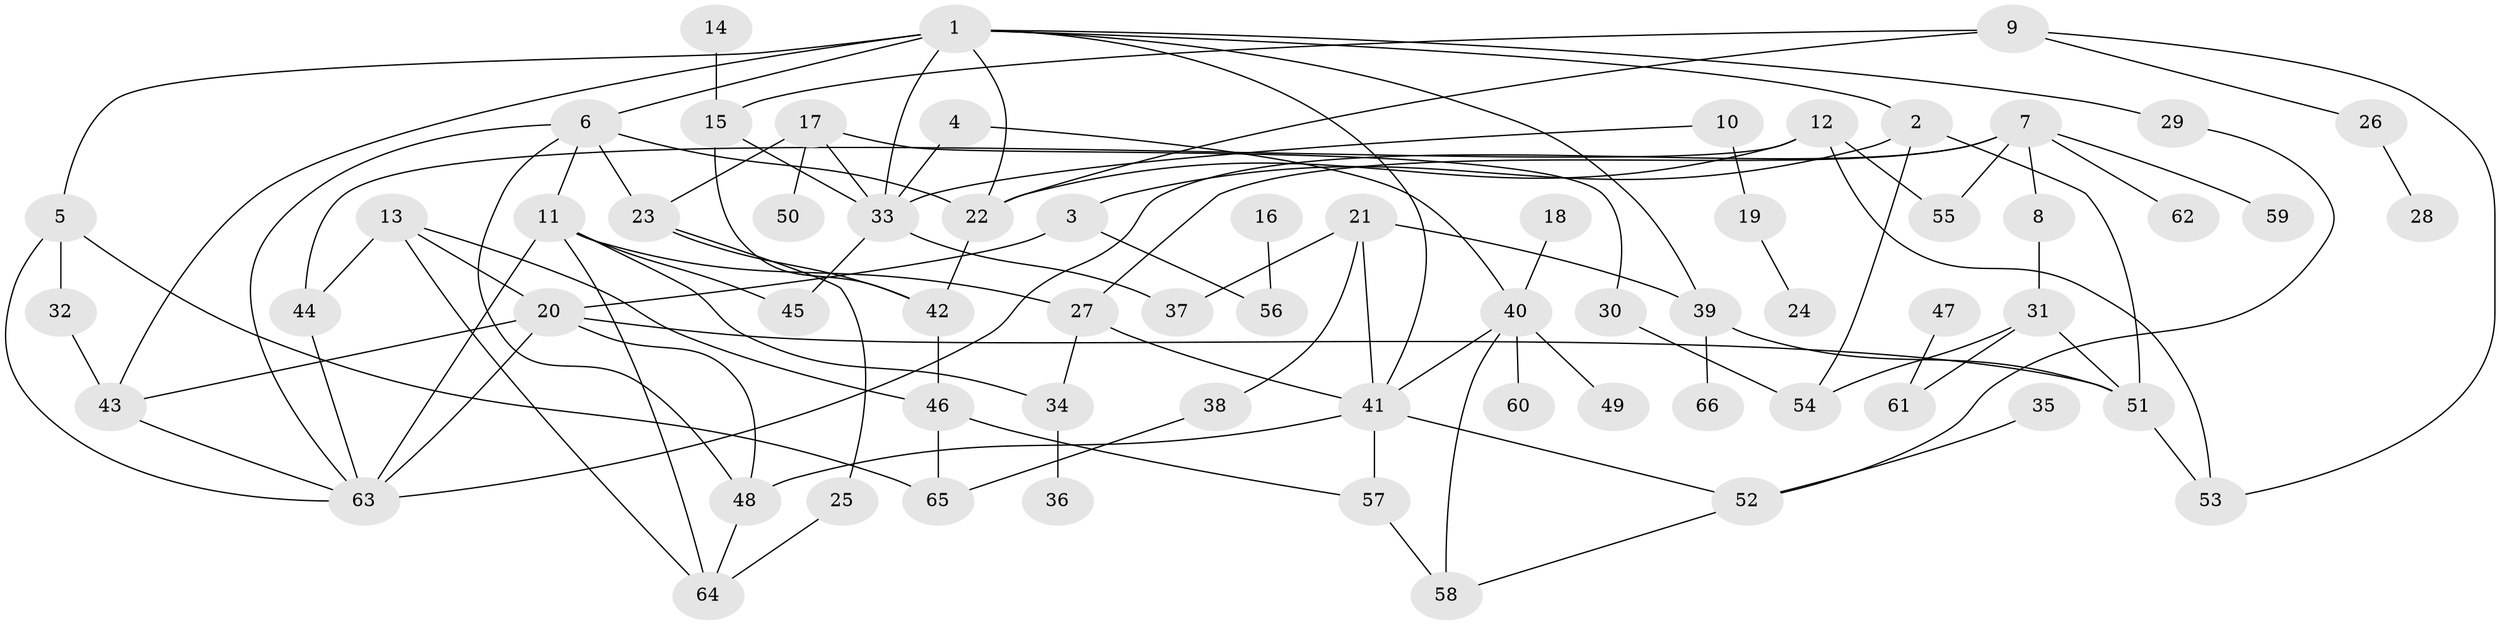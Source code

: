// original degree distribution, {7: 0.01834862385321101, 3: 0.22018348623853212, 8: 0.01834862385321101, 4: 0.12844036697247707, 2: 0.22018348623853212, 5: 0.11009174311926606, 6: 0.009174311926605505, 1: 0.27522935779816515}
// Generated by graph-tools (version 1.1) at 2025/36/03/04/25 23:36:01]
// undirected, 66 vertices, 105 edges
graph export_dot {
  node [color=gray90,style=filled];
  1;
  2;
  3;
  4;
  5;
  6;
  7;
  8;
  9;
  10;
  11;
  12;
  13;
  14;
  15;
  16;
  17;
  18;
  19;
  20;
  21;
  22;
  23;
  24;
  25;
  26;
  27;
  28;
  29;
  30;
  31;
  32;
  33;
  34;
  35;
  36;
  37;
  38;
  39;
  40;
  41;
  42;
  43;
  44;
  45;
  46;
  47;
  48;
  49;
  50;
  51;
  52;
  53;
  54;
  55;
  56;
  57;
  58;
  59;
  60;
  61;
  62;
  63;
  64;
  65;
  66;
  1 -- 2 [weight=1.0];
  1 -- 5 [weight=1.0];
  1 -- 6 [weight=1.0];
  1 -- 22 [weight=1.0];
  1 -- 29 [weight=1.0];
  1 -- 33 [weight=2.0];
  1 -- 39 [weight=1.0];
  1 -- 41 [weight=1.0];
  1 -- 43 [weight=1.0];
  2 -- 3 [weight=1.0];
  2 -- 51 [weight=1.0];
  2 -- 54 [weight=1.0];
  3 -- 20 [weight=1.0];
  3 -- 56 [weight=1.0];
  4 -- 33 [weight=1.0];
  4 -- 40 [weight=1.0];
  5 -- 32 [weight=1.0];
  5 -- 63 [weight=1.0];
  5 -- 65 [weight=1.0];
  6 -- 11 [weight=1.0];
  6 -- 22 [weight=1.0];
  6 -- 23 [weight=1.0];
  6 -- 48 [weight=1.0];
  6 -- 63 [weight=1.0];
  7 -- 8 [weight=1.0];
  7 -- 27 [weight=1.0];
  7 -- 55 [weight=1.0];
  7 -- 59 [weight=1.0];
  7 -- 62 [weight=1.0];
  7 -- 63 [weight=1.0];
  8 -- 31 [weight=1.0];
  9 -- 15 [weight=1.0];
  9 -- 22 [weight=1.0];
  9 -- 26 [weight=1.0];
  9 -- 53 [weight=1.0];
  10 -- 19 [weight=1.0];
  10 -- 33 [weight=1.0];
  11 -- 27 [weight=1.0];
  11 -- 34 [weight=1.0];
  11 -- 45 [weight=1.0];
  11 -- 63 [weight=2.0];
  11 -- 64 [weight=1.0];
  12 -- 22 [weight=1.0];
  12 -- 44 [weight=1.0];
  12 -- 53 [weight=1.0];
  12 -- 55 [weight=1.0];
  13 -- 20 [weight=1.0];
  13 -- 44 [weight=1.0];
  13 -- 46 [weight=1.0];
  13 -- 64 [weight=1.0];
  14 -- 15 [weight=1.0];
  15 -- 33 [weight=1.0];
  15 -- 42 [weight=1.0];
  16 -- 56 [weight=1.0];
  17 -- 23 [weight=1.0];
  17 -- 30 [weight=1.0];
  17 -- 33 [weight=1.0];
  17 -- 50 [weight=1.0];
  18 -- 40 [weight=1.0];
  19 -- 24 [weight=1.0];
  20 -- 43 [weight=1.0];
  20 -- 48 [weight=1.0];
  20 -- 51 [weight=1.0];
  20 -- 63 [weight=1.0];
  21 -- 37 [weight=1.0];
  21 -- 38 [weight=1.0];
  21 -- 39 [weight=1.0];
  21 -- 41 [weight=1.0];
  22 -- 42 [weight=1.0];
  23 -- 25 [weight=1.0];
  23 -- 42 [weight=1.0];
  25 -- 64 [weight=1.0];
  26 -- 28 [weight=1.0];
  27 -- 34 [weight=1.0];
  27 -- 41 [weight=1.0];
  29 -- 52 [weight=1.0];
  30 -- 54 [weight=1.0];
  31 -- 51 [weight=1.0];
  31 -- 54 [weight=1.0];
  31 -- 61 [weight=1.0];
  32 -- 43 [weight=1.0];
  33 -- 37 [weight=1.0];
  33 -- 45 [weight=1.0];
  34 -- 36 [weight=1.0];
  35 -- 52 [weight=1.0];
  38 -- 65 [weight=1.0];
  39 -- 51 [weight=2.0];
  39 -- 66 [weight=1.0];
  40 -- 41 [weight=1.0];
  40 -- 49 [weight=1.0];
  40 -- 58 [weight=1.0];
  40 -- 60 [weight=1.0];
  41 -- 48 [weight=1.0];
  41 -- 52 [weight=1.0];
  41 -- 57 [weight=1.0];
  42 -- 46 [weight=1.0];
  43 -- 63 [weight=1.0];
  44 -- 63 [weight=1.0];
  46 -- 57 [weight=1.0];
  46 -- 65 [weight=1.0];
  47 -- 61 [weight=1.0];
  48 -- 64 [weight=1.0];
  51 -- 53 [weight=1.0];
  52 -- 58 [weight=1.0];
  57 -- 58 [weight=1.0];
}
